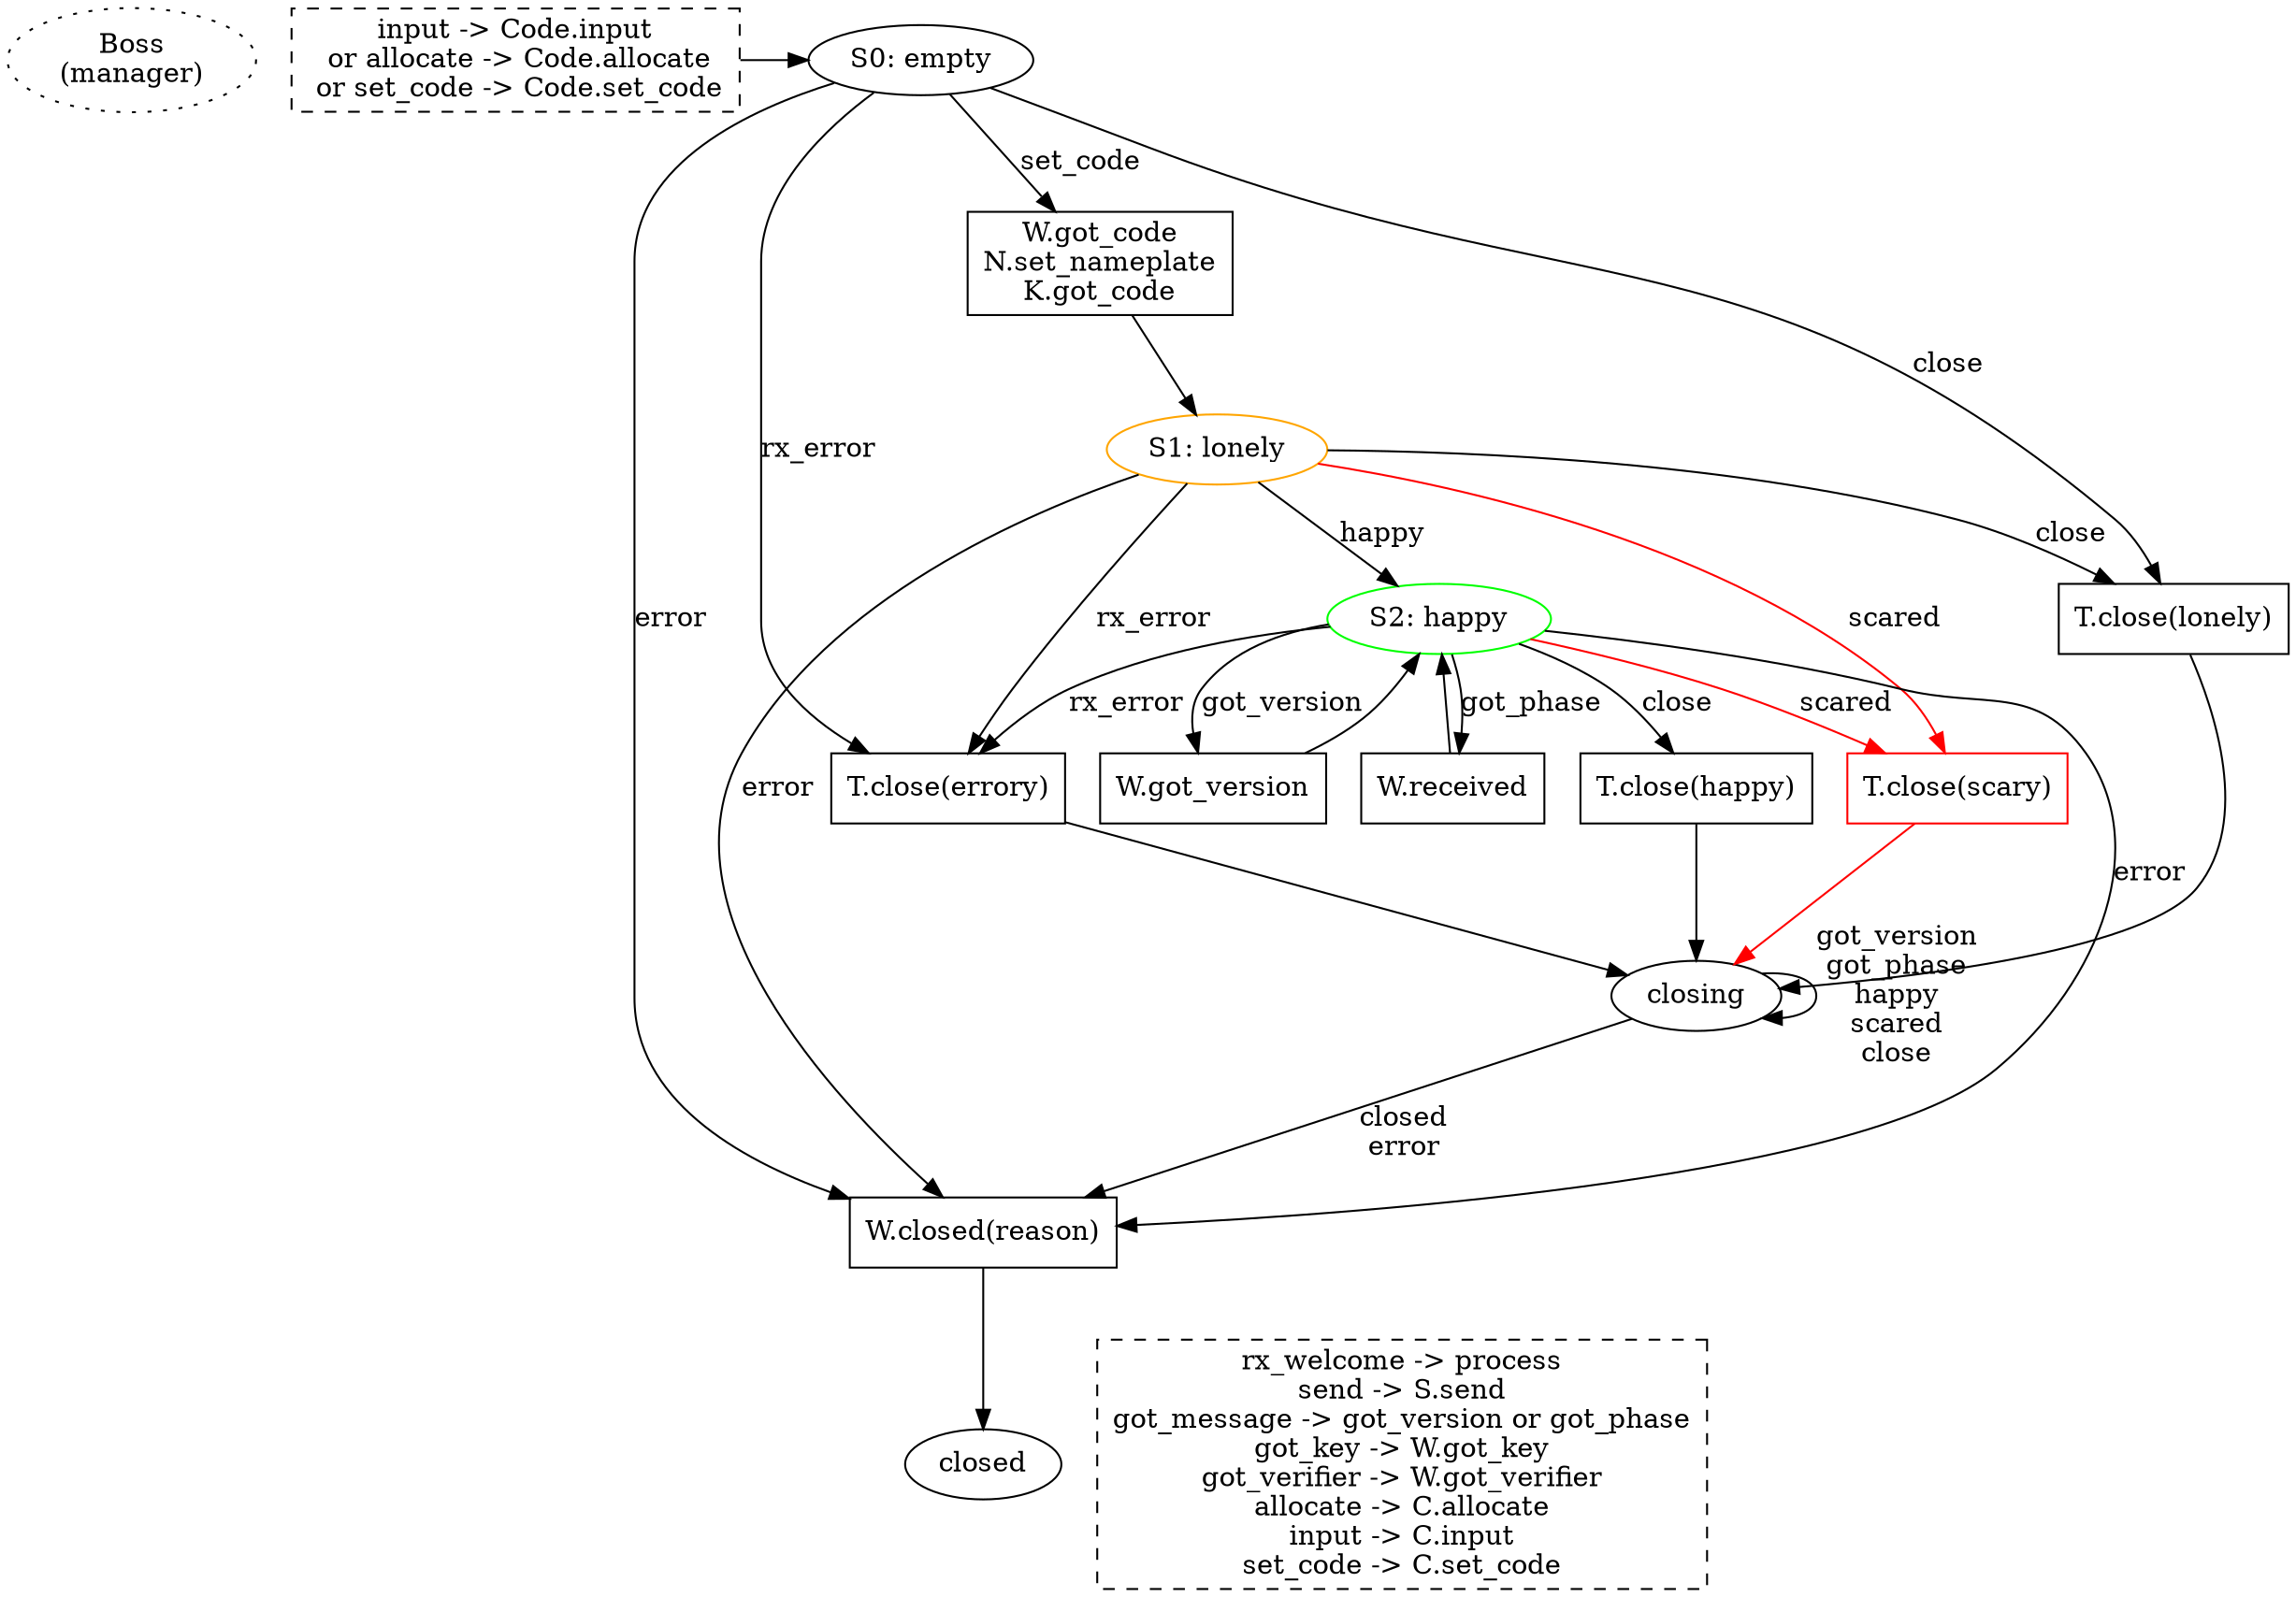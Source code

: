 digraph {

        /* could shave a RTT by committing to the nameplate early, before
        finishing the rest of the code input. While the user is still
        typing/completing the code, we claim the nameplate, open the mailbox,
        and retrieve the peer's PAKE message. Then as soon as the user
        finishes entering the code, we build our own PAKE message, send PAKE,
        compute the key, send VERSION. Starting from the Return, this saves
        two round trips. OTOH it adds consequences to hitting Tab. */

        start [label="Boss\n(manager)" style="dotted"]

        {rank=same; P0_code S0}
        P0_code [shape="box" style="dashed"
                 label="input -> Code.input\n or allocate -> Code.allocate\n or set_code -> Code.set_code"]
        P0_code -> S0
        S0 [label="S0: empty"]
        S0 -> P0_build [label="set_code"]

        S0 -> P_close_error [label="rx_error"]
        P_close_error [shape="box" label="T.close(errory)"]
        P_close_error -> S_closing
        S0 -> P_close_lonely [label="close"]

        P0_build [shape="box" label="W.got_code\nN.set_nameplate\nK.got_code"]
        P0_build -> S1
        S1 [label="S1: lonely" color="orange"]

        S1 -> S2 [label="happy"]

        S1 -> P_close_error [label="rx_error"]
        S1 -> P_close_scary [label="scared" color="red"]
        S1 -> P_close_lonely [label="close"]
        P_close_lonely [shape="box" label="T.close(lonely)"]
        P_close_lonely -> S_closing

        P_close_scary [shape="box" label="T.close(scary)" color="red"]
        P_close_scary -> S_closing [color="red"]

        S2 [label="S2: happy" color="green"]
        S2 -> P2_close [label="close"]
        P2_close [shape="box" label="T.close(happy)"]
        P2_close -> S_closing

        S2 -> P2_got_phase [label="got_phase"]
        P2_got_phase [shape="box" label="W.received"]
        P2_got_phase -> S2

        S2 -> P2_got_version [label="got_version"]
        P2_got_version [shape="box" label="W.got_version"]
        P2_got_version -> S2

        S2 -> P_close_error [label="rx_error"]
        S2 -> P_close_scary [label="scared" color="red"]

        S_closing [label="closing"]
        S_closing -> P_closed [label="closed\nerror"]
        S_closing -> S_closing [label="got_version\ngot_phase\nhappy\nscared\nclose"]

        P_closed [shape="box" label="W.closed(reason)"]
        P_closed -> S_closed
        S_closed [label="closed"]

        S0 -> P_closed [label="error"]
        S1 -> P_closed [label="error"]
        S2 -> P_closed [label="error"]

        {rank=same; Other S_closed}
        Other [shape="box" style="dashed"
               label="rx_welcome -> process\nsend -> S.send\ngot_message -> got_version or got_phase\ngot_key -> W.got_key\ngot_verifier -> W.got_verifier\nallocate -> C.allocate\ninput -> C.input\nset_code -> C.set_code"
               ]


}
